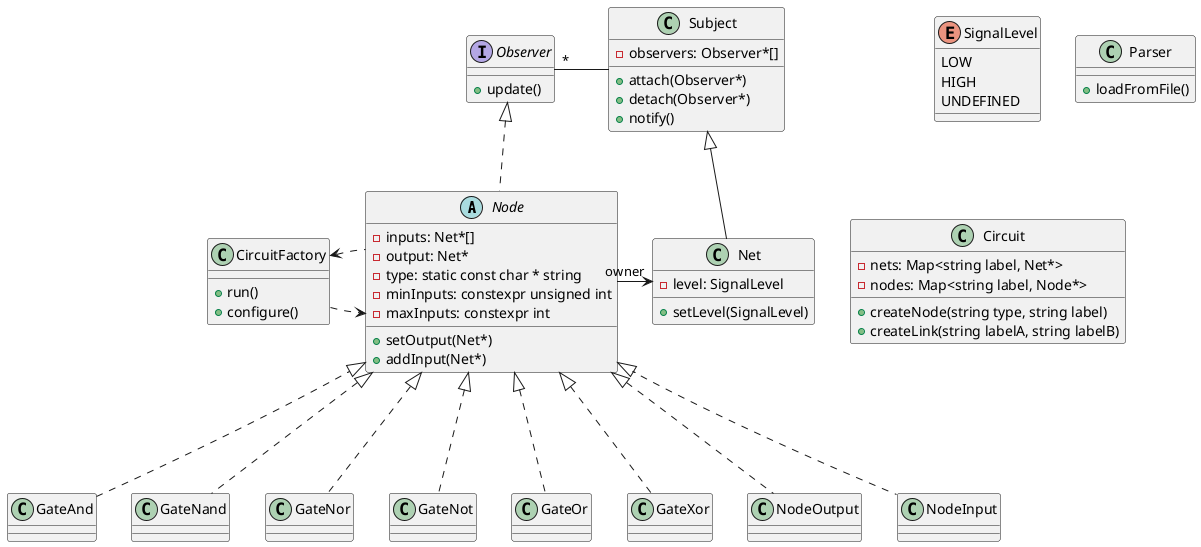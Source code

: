 @startuml

abstract class Node { /' (also ConcreteObserver) '/
	+ setOutput(Net*)
	+ addInput(Net*)
	- inputs: Net*[]
	- output: Net*
	- type: static const char * string
	- minInputs: constexpr unsigned int
	- maxInputs: constexpr int
}
class Net { /' (also ConcreteSubject) '/
	- level: SignalLevel
	+ setLevel(SignalLevel)
	' only call notify when setLevel actually changes the level!!!!!!!
}

class Subject {
	- observers: Observer*[]
	+ attach(Observer*)
	+ detach(Observer*)
	+ notify()
}
interface Observer {
	+ update()
}

class GateAnd
class GateNand
class GateNor
class GateNot
class GateOr
class GateXor
class NodeOutput
class NodeInput

enum SignalLevel {
  LOW
	HIGH
	UNDEFINED
}

Node <|-[dashed]-- GateAnd
Node <|-[dashed]-- GateNand
Node <|-[dashed]-- GateNor
Node <|-[dashed]-- GateNot
Node <|-[dashed]-- GateOr
Node <|-[dashed]-- GateXor
Node <|-[dashed]-- NodeOutput
Node <|-[dashed]-- NodeInput

Subject <|-- Net
Observer <|-[dashed]- Node
Node -> "owner" Net
Observer "*" - Subject

class Parser {
	+ loadFromFile()
}

class CircuitFactory {
	+ run()
	+ configure()
}

class Circuit {
	+ createNode(string type, string label)
	+ createLink(string labelA, string labelB)

	- nets: Map<string label, Net*>
	- nodes: Map<string label, Node*>
}

CircuitFactory -[dashed]> Node
CircuitFactory <-[dashed]- Node


@enduml

